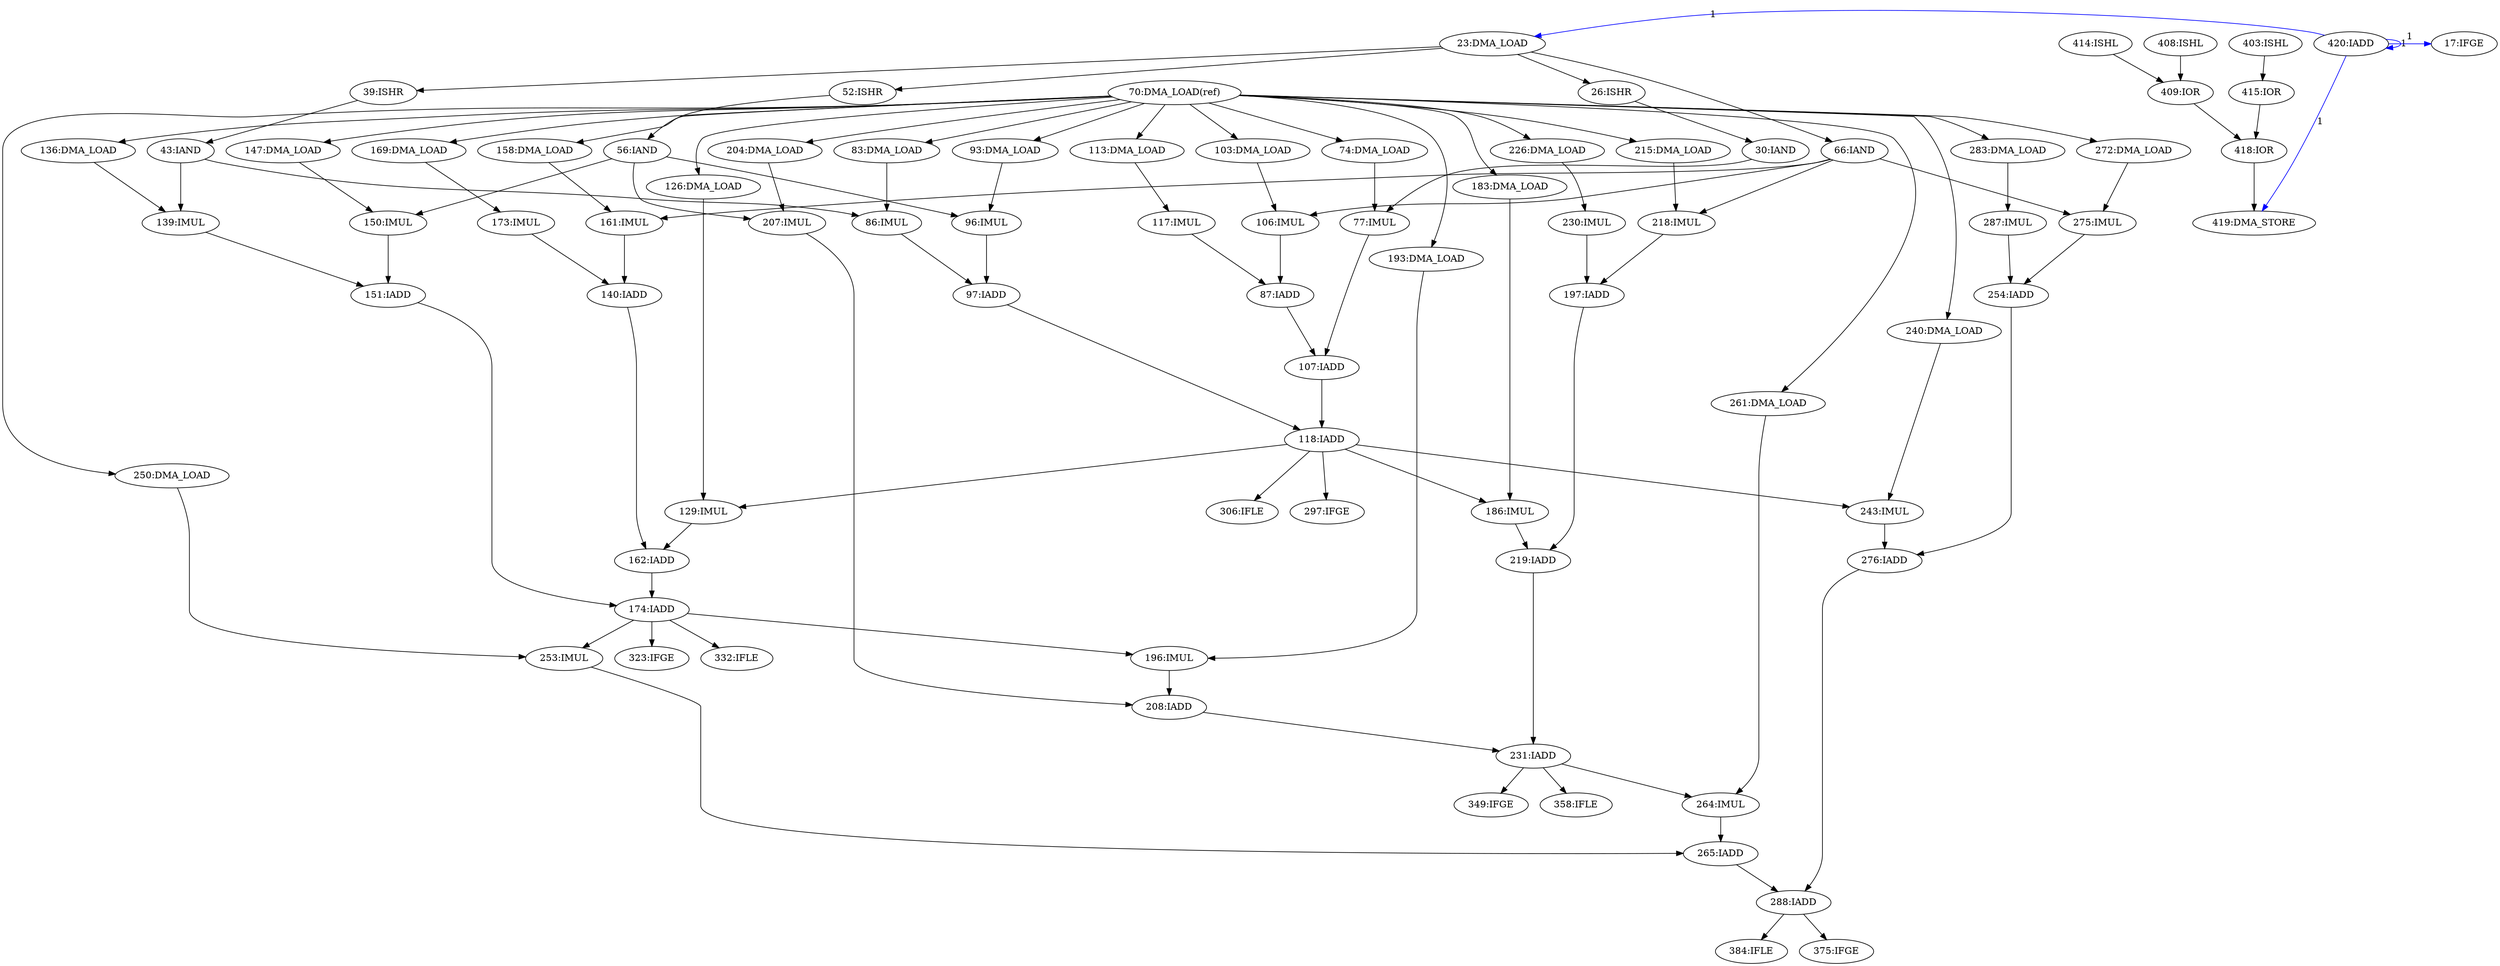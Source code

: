 digraph depgraph {
n0 [label="129:IMUL"];
n1 [label="126:DMA_LOAD"];
n1 -> n0;
n2 [label="118:IADD"];
n2 -> n0;
n3 [label="113:DMA_LOAD"];
n4 [label="70:DMA_LOAD(ref)"];
n4 -> n3;
n5 [label="196:IMUL"];
n6 [label="193:DMA_LOAD"];
n6 -> n5;
n7 [label="174:IADD"];
n7 -> n5;
n8 [label="265:IADD"];
n9 [label="253:IMUL"];
n9 -> n8;
n10 [label="264:IMUL"];
n10 -> n8;
n11 [label="419:DMA_STORE"];
n12 [label="418:IOR"];
n12 -> n11;
n13 [label="173:IMUL"];
n14 [label="169:DMA_LOAD"];
n14 -> n13;
n15 [label="39:ISHR"];
n16 [label="23:DMA_LOAD"];
n16 -> n15;
n17 [label="97:IADD"];
n18 [label="86:IMUL"];
n18 -> n17;
n19 [label="96:IMUL"];
n19 -> n17;
n20 [label="77:IMUL"];
n21 [label="74:DMA_LOAD"];
n21 -> n20;
n22 [label="30:IAND"];
n22 -> n20;
n23 [label="240:DMA_LOAD"];
n4 -> n23;
n24 [label="93:DMA_LOAD"];
n24 -> n19;
n25 [label="56:IAND"];
n25 -> n19;
n26 [label="231:IADD"];
n27 [label="219:IADD"];
n27 -> n26;
n28 [label="208:IADD"];
n28 -> n26;
n29 [label="139:IMUL"];
n30 [label="136:DMA_LOAD"];
n30 -> n29;
n31 [label="43:IAND"];
n31 -> n29;
n4 -> n1;
n4 -> n14;
n4 -> n21;
n32 [label="158:DMA_LOAD"];
n4 -> n32;
n33 [label="306:IFLE"];
n2 -> n33;
n34 [label="117:IMUL"];
n3 -> n34;
n35 [label="384:IFLE"];
n36 [label="288:IADD"];
n36 -> n35;
n37 [label="87:IADD"];
n38 [label="106:IMUL"];
n38 -> n37;
n34 -> n37;
n39 [label="162:IADD"];
n40 [label="140:IADD"];
n40 -> n39;
n0 -> n39;
n41 [label="261:DMA_LOAD"];
n41 -> n10;
n26 -> n10;
n4 -> n30;
n42 [label="26:ISHR"];
n16 -> n42;
n39 -> n7;
n43 [label="151:IADD"];
n43 -> n7;
n44 [label="66:IAND"];
n16 -> n44;
n45 [label="349:IFGE"];
n26 -> n45;
n46 [label="297:IFGE"];
n2 -> n46;
n47 [label="358:IFLE"];
n26 -> n47;
n48 [label="207:IMUL"];
n49 [label="204:DMA_LOAD"];
n49 -> n48;
n25 -> n48;
n50 [label="107:IADD"];
n50 -> n2;
n17 -> n2;
n4 -> n6;
n51 [label="375:IFGE"];
n36 -> n51;
n52 [label="161:IMUL"];
n52 -> n40;
n13 -> n40;
n53 [label="415:IOR"];
n54 [label="403:ISHL"];
n54 -> n53;
n55 [label="250:DMA_LOAD"];
n4 -> n55;
n56 [label="197:IADD"];
n56 -> n27;
n57 [label="186:IMUL"];
n57 -> n27;
n58 [label="409:IOR"];
n59 [label="408:ISHL"];
n59 -> n58;
n60 [label="414:ISHL"];
n60 -> n58;
n61 [label="218:IMUL"];
n62 [label="215:DMA_LOAD"];
n62 -> n61;
n44 -> n61;
n63 [label="283:DMA_LOAD"];
n4 -> n63;
n64 [label="83:DMA_LOAD"];
n4 -> n64;
n65 [label="183:DMA_LOAD"];
n4 -> n65;
n65 -> n57;
n2 -> n57;
n4 -> n62;
n29 -> n43;
n66 [label="150:IMUL"];
n66 -> n43;
n15 -> n31;
n67 [label="276:IADD"];
n68 [label="254:IADD"];
n68 -> n67;
n69 [label="243:IMUL"];
n69 -> n67;
n70 [label="323:IFGE"];
n7 -> n70;
n71 [label="52:ISHR"];
n16 -> n71;
n55 -> n9;
n7 -> n9;
n61 -> n56;
n72 [label="230:IMUL"];
n72 -> n56;
n5 -> n28;
n48 -> n28;
n67 -> n36;
n8 -> n36;
n73 [label="226:DMA_LOAD"];
n73 -> n72;
n74 [label="103:DMA_LOAD"];
n4 -> n74;
n75 [label="275:IMUL"];
n75 -> n68;
n76 [label="287:IMUL"];
n76 -> n68;
n74 -> n38;
n44 -> n38;
n42 -> n22;
n4 -> n73;
n53 -> n12;
n58 -> n12;
n77 [label="147:DMA_LOAD"];
n4 -> n77;
n78 [label="272:DMA_LOAD"];
n4 -> n78;
n79 [label="332:IFLE"];
n7 -> n79;
n32 -> n52;
n44 -> n52;
n37 -> n50;
n20 -> n50;
n4 -> n41;
n78 -> n75;
n44 -> n75;
n23 -> n69;
n2 -> n69;
n64 -> n18;
n31 -> n18;
n4 -> n49;
n71 -> n25;
n4 -> n24;
n63 -> n76;
n77 -> n66;
n25 -> n66;
n80 [label="420:IADD"];
n81 [label="17:IFGE"];
n80 -> n81 [constraint=false,color=blue,label="1"];
n80 -> n11 [constraint=false,color=blue,label="1"];
n80 -> n80 [constraint=false,color=blue,label="1"];
n80 -> n16 [constraint=false,color=blue,label="1"];
}